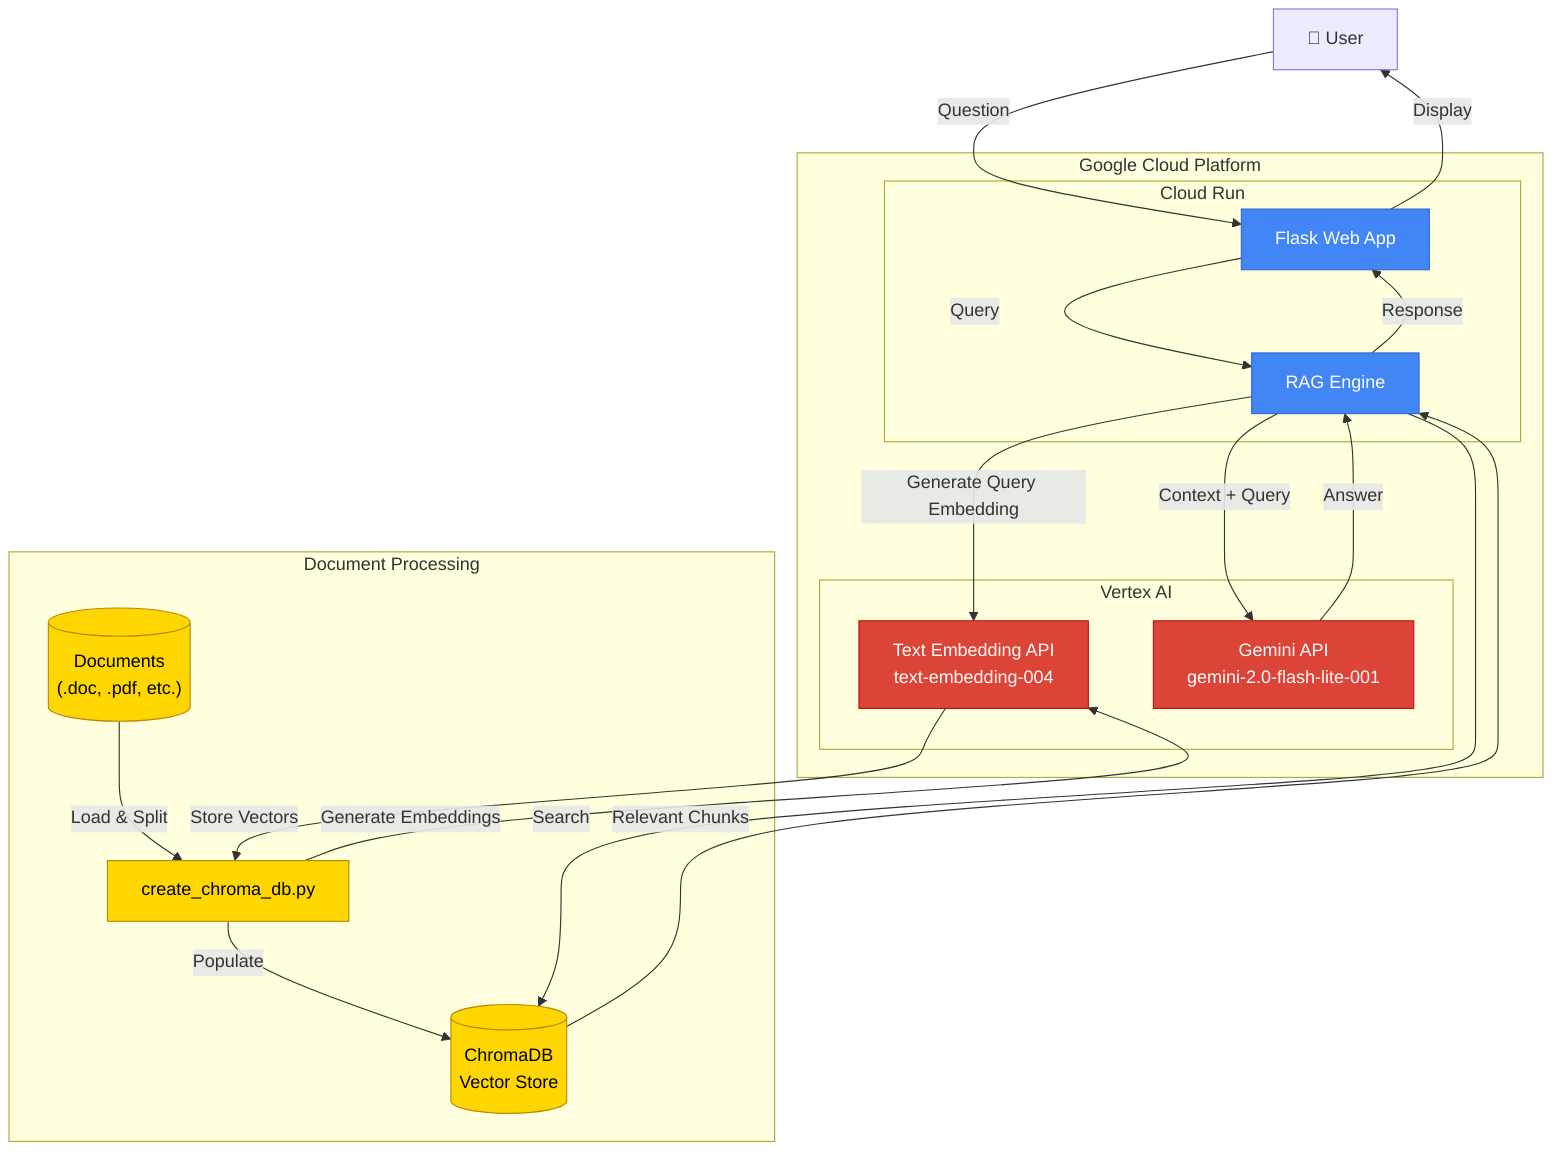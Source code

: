 flowchart TB
    User["👤 User"]
    
    subgraph "Document Processing"
        Documents[("Documents\n(.doc, .pdf, etc.)")]
        ChromaDB[("ChromaDB\nVector Store")]
        CreateDB["create_chroma_db.py"]
    end
    
    subgraph "Google Cloud Platform"
        subgraph "Cloud Run"
            Flask["Flask Web App"]
            RAG["RAG Engine"]
        end
        
        subgraph "Vertex AI"
            TextEmbedding["Text Embedding API\ntext-embedding-004"]
            GeminiAPI["Gemini API\ngemini-2.0-flash-lite-001"]
        end
    end
    
    Documents -->|Load & Split| CreateDB
    CreateDB -->|Generate Embeddings|TextEmbedding
    TextEmbedding -->|Store Vectors|CreateDB
    CreateDB -->|Populate|ChromaDB
    
    User -->|Question|Flask
    Flask -->|Query|RAG
    RAG -->|Search|ChromaDB
    ChromaDB -->|Relevant Chunks|RAG
    RAG -->|Generate Query Embedding|TextEmbedding
    RAG -->|Context + Query|GeminiAPI
    GeminiAPI -->|Answer|RAG
    RAG -->|Response|Flask
    Flask -->|Display|User
    
    classDef local fill:#FFD700,stroke:#B8860B,color:black
    classDef gcp fill:#4285F4,stroke:#3367D6,color:white
    classDef db fill:#0F9D58,stroke:#0B8043,color:white
    classDef ai fill:#DB4437,stroke:#B31412,color:white
    
    class Documents,CreateDB,ChromaDB local
    class Flask,RAG gcp
    class TextEmbedding,GeminiAPI ai